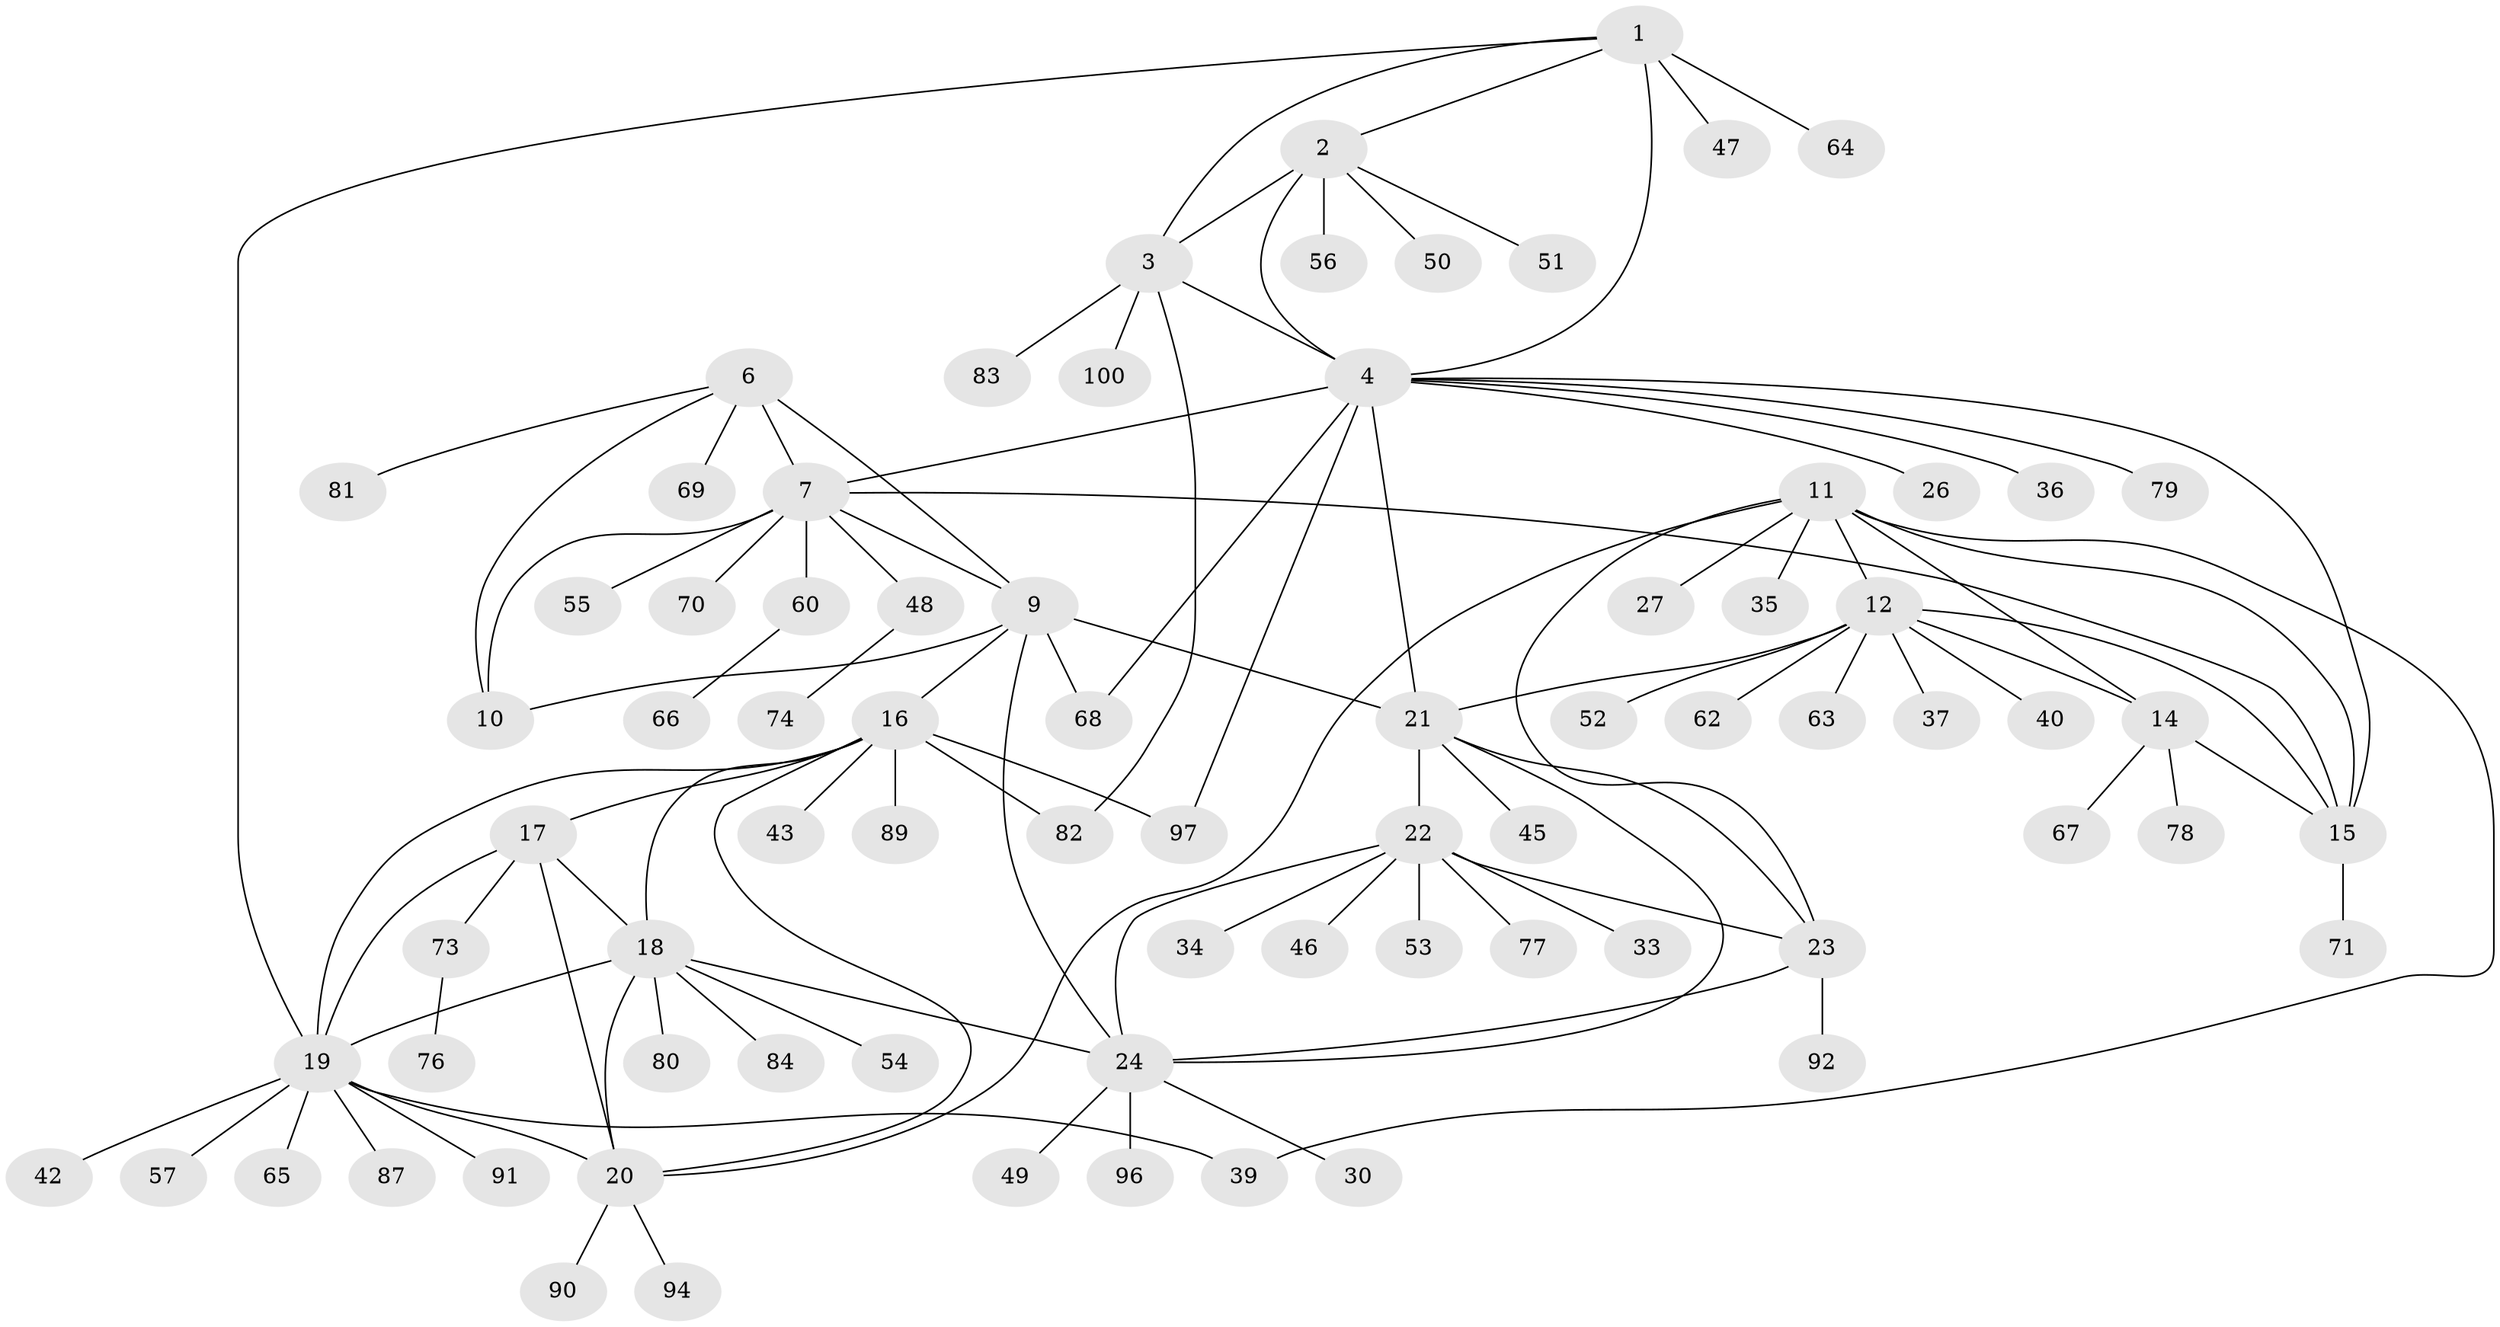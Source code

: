 // Generated by graph-tools (version 1.1) at 2025/24/03/03/25 07:24:12]
// undirected, 77 vertices, 106 edges
graph export_dot {
graph [start="1"]
  node [color=gray90,style=filled];
  1 [super="+75"];
  2 [super="+32"];
  3 [super="+44"];
  4 [super="+5"];
  6 [super="+59"];
  7 [super="+8"];
  9 [super="+95"];
  10;
  11 [super="+13"];
  12 [super="+28"];
  14 [super="+38"];
  15 [super="+61"];
  16 [super="+72"];
  17 [super="+31"];
  18 [super="+58"];
  19 [super="+29"];
  20 [super="+98"];
  21 [super="+88"];
  22 [super="+25"];
  23 [super="+85"];
  24 [super="+41"];
  26;
  27;
  30;
  33;
  34;
  35;
  36;
  37;
  39;
  40;
  42;
  43;
  45;
  46;
  47;
  48;
  49;
  50;
  51;
  52;
  53;
  54;
  55;
  56;
  57;
  60;
  62;
  63;
  64 [super="+86"];
  65;
  66;
  67;
  68;
  69;
  70;
  71;
  73 [super="+93"];
  74;
  76;
  77;
  78;
  79;
  80;
  81;
  82;
  83;
  84;
  87;
  89;
  90;
  91;
  92;
  94;
  96 [super="+99"];
  97;
  100;
  1 -- 2;
  1 -- 3;
  1 -- 4 [weight=2];
  1 -- 19;
  1 -- 47;
  1 -- 64;
  2 -- 3;
  2 -- 4 [weight=2];
  2 -- 50;
  2 -- 51;
  2 -- 56;
  3 -- 4 [weight=2];
  3 -- 82;
  3 -- 83;
  3 -- 100;
  4 -- 7;
  4 -- 15;
  4 -- 21;
  4 -- 36;
  4 -- 68;
  4 -- 97;
  4 -- 26;
  4 -- 79;
  6 -- 7 [weight=2];
  6 -- 9;
  6 -- 10;
  6 -- 69;
  6 -- 81;
  7 -- 9 [weight=2];
  7 -- 10 [weight=2];
  7 -- 55;
  7 -- 70;
  7 -- 48;
  7 -- 60;
  7 -- 15;
  9 -- 10;
  9 -- 16;
  9 -- 21;
  9 -- 68;
  9 -- 24;
  11 -- 12 [weight=2];
  11 -- 14 [weight=2];
  11 -- 15 [weight=2];
  11 -- 20;
  11 -- 23;
  11 -- 35;
  11 -- 39;
  11 -- 27;
  12 -- 14;
  12 -- 15;
  12 -- 37;
  12 -- 40;
  12 -- 62;
  12 -- 63;
  12 -- 21;
  12 -- 52;
  14 -- 15;
  14 -- 67;
  14 -- 78;
  15 -- 71;
  16 -- 17;
  16 -- 18;
  16 -- 19;
  16 -- 20;
  16 -- 43;
  16 -- 82;
  16 -- 89;
  16 -- 97;
  17 -- 18;
  17 -- 19;
  17 -- 20;
  17 -- 73;
  18 -- 19;
  18 -- 20;
  18 -- 24;
  18 -- 54;
  18 -- 80;
  18 -- 84;
  19 -- 20;
  19 -- 39;
  19 -- 42;
  19 -- 57;
  19 -- 65;
  19 -- 91;
  19 -- 87;
  20 -- 90;
  20 -- 94;
  21 -- 22 [weight=2];
  21 -- 23;
  21 -- 24;
  21 -- 45;
  22 -- 23 [weight=2];
  22 -- 24 [weight=2];
  22 -- 34;
  22 -- 46;
  22 -- 77;
  22 -- 33;
  22 -- 53;
  23 -- 24;
  23 -- 92;
  24 -- 30;
  24 -- 49;
  24 -- 96;
  48 -- 74;
  60 -- 66;
  73 -- 76;
}
